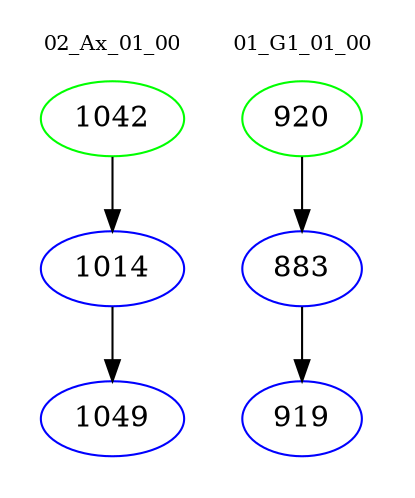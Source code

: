 digraph{
subgraph cluster_0 {
color = white
label = "02_Ax_01_00";
fontsize=10;
T0_1042 [label="1042", color="green"]
T0_1042 -> T0_1014 [color="black"]
T0_1014 [label="1014", color="blue"]
T0_1014 -> T0_1049 [color="black"]
T0_1049 [label="1049", color="blue"]
}
subgraph cluster_1 {
color = white
label = "01_G1_01_00";
fontsize=10;
T1_920 [label="920", color="green"]
T1_920 -> T1_883 [color="black"]
T1_883 [label="883", color="blue"]
T1_883 -> T1_919 [color="black"]
T1_919 [label="919", color="blue"]
}
}
